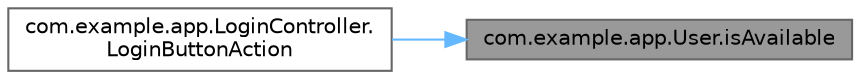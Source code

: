 digraph "com.example.app.User.isAvailable"
{
 // LATEX_PDF_SIZE
  bgcolor="transparent";
  edge [fontname=Helvetica,fontsize=10,labelfontname=Helvetica,labelfontsize=10];
  node [fontname=Helvetica,fontsize=10,shape=box,height=0.2,width=0.4];
  rankdir="RL";
  Node1 [id="Node000001",label="com.example.app.User.isAvailable",height=0.2,width=0.4,color="gray40", fillcolor="grey60", style="filled", fontcolor="black",tooltip=" "];
  Node1 -> Node2 [id="edge3_Node000001_Node000002",dir="back",color="steelblue1",style="solid",tooltip=" "];
  Node2 [id="Node000002",label="com.example.app.LoginController.\lLoginButtonAction",height=0.2,width=0.4,color="grey40", fillcolor="white", style="filled",URL="$classcom_1_1example_1_1app_1_1_login_controller.html#a5025d6f33c0598602420ea4bf6cbac1b",tooltip=" "];
}
